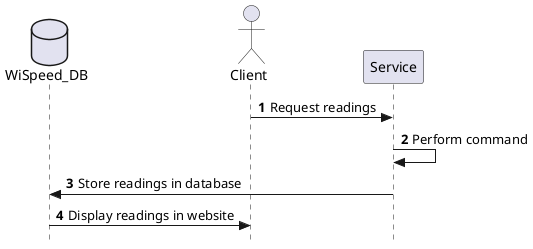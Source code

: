 @startuml WiSpeed
autonumber
skinparam Style strictuml
database WiSpeed_DB
actor Client
Client -> Service: Request readings
Service -> Service: Perform command
Service -> WiSpeed_DB: Store readings in database
WiSpeed_DB -> Client: Display readings in website
@enduml